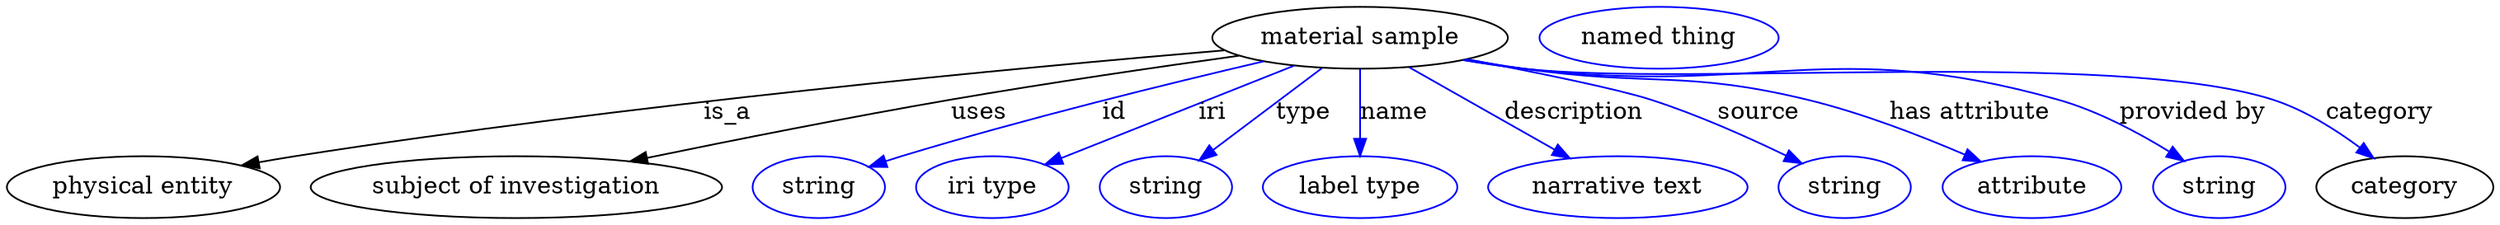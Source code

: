 digraph {
	graph [bb="0,0,1444.6,123"];
	node [label="\N"];
	"material sample"	[height=0.5,
		label="material sample",
		pos="787.29,105",
		width=2.3831];
	"physical entity"	[height=0.5,
		pos="79.293,18",
		width=2.2026];
	"material sample" -> "physical entity"	[label=is_a,
		lp="419.29,61.5",
		pos="e,136.47,30.655 708.69,97.719 590.68,87.761 360.93,66.325 167.29,36 160.58,34.949 153.6,33.761 146.63,32.515"];
	"subject of investigation"	[height=0.5,
		pos="296.29,18",
		width=3.3219];
	"material sample" -> "subject of investigation"	[label=uses,
		lp="565.79,61.5",
		pos="e,362.45,32.998 717.11,94.602 669.64,88.019 605.58,78.694 549.29,69 489.62,58.723 422.39,45.351 372.24,35.021"];
	id	[color=blue,
		height=0.5,
		label=string,
		pos="472.29,18",
		width=1.0652];
	"material sample" -> id	[color=blue,
		label=id,
		lp="644.29,61.5",
		pos="e,501.34,29.766 731.4,91.331 677.1,78.654 592.49,57.93 520.29,36 517.21,35.062 514.02,34.046 510.83,32.993",
		style=solid];
	iri	[color=blue,
		height=0.5,
		label="iri type",
		pos="573.29,18",
		width=1.2277];
	"material sample" -> iri	[color=blue,
		label=iri,
		lp="701.29,61.5",
		pos="e,603.95,31.176 749.03,88.804 710.8,73.616 652.25,50.362 613.38,34.923",
		style=solid];
	type	[color=blue,
		height=0.5,
		label=string,
		pos="674.29,18",
		width=1.0652];
	"material sample" -> type	[color=blue,
		label=type,
		lp="754.29,61.5",
		pos="e,693.66,33.565 765.24,87.409 747.11,73.774 721.33,54.384 701.85,39.727",
		style=solid];
	name	[color=blue,
		height=0.5,
		label="label type",
		pos="787.29,18",
		width=1.5707];
	"material sample" -> name	[color=blue,
		label=name,
		lp="807.29,61.5",
		pos="e,787.29,36.175 787.29,86.799 787.29,75.163 787.29,59.548 787.29,46.237",
		style=solid];
	description	[color=blue,
		height=0.5,
		label="narrative text",
		pos="937.29,18",
		width=2.0943];
	"material sample" -> description	[color=blue,
		label=description,
		lp="911.79,61.5",
		pos="e,909.34,34.84 815.86,87.812 839.89,74.196 874.4,54.641 900.49,39.854",
		style=solid];
	source	[color=blue,
		height=0.5,
		label=string,
		pos="1069.3,18",
		width=1.0652];
	"material sample" -> source	[color=blue,
		label=source,
		lp="1019.3,61.5",
		pos="e,1044.3,31.9 849.36,92.572 889.04,84.992 936.61,75.315 956.29,69 983.52,60.267 1013,47.075 1035.1,36.434",
		style=solid];
	"has attribute"	[color=blue,
		height=0.5,
		label=attribute,
		pos="1177.3,18",
		width=1.4443];
	"material sample" -> "has attribute"	[color=blue,
		label="has attribute",
		lp="1142.3,61.5",
		pos="e,1147.8,32.882 848.37,92.305 859.31,90.396 870.62,88.541 881.29,87 954.74,76.39 975.17,86.466 1047.3,69 1078.9,61.354 1113.1,47.964 \
1138.5,36.964",
		style=solid];
	"provided by"	[color=blue,
		height=0.5,
		label=string,
		pos="1285.3,18",
		width=1.0652];
	"material sample" -> "provided by"	[color=blue,
		label="provided by",
		lp="1270.8,61.5",
		pos="e,1264.9,33.536 847.05,92.071 858.39,90.127 870.18,88.321 881.29,87 950.26,78.805 1126.5,88.041 1193.3,69 1215.8,62.591 1238.9,50.006 \
1256.3,39.066",
		style=solid];
	category	[height=0.5,
		pos="1393.3,18",
		width=1.4263];
	"material sample" -> category	[color=blue,
		label=category,
		lp="1379.8,61.5",
		pos="e,1375.1,35.089 846.78,91.966 858.2,90.019 870.08,88.239 881.29,87 977.68,76.346 1225,98.728 1317.3,69 1335.3,63.186 1353.2,51.826 \
1367,41.401",
		style=solid];
	"named thing_category"	[color=blue,
		height=0.5,
		label="named thing",
		pos="960.29,105",
		width=1.9318];
}
